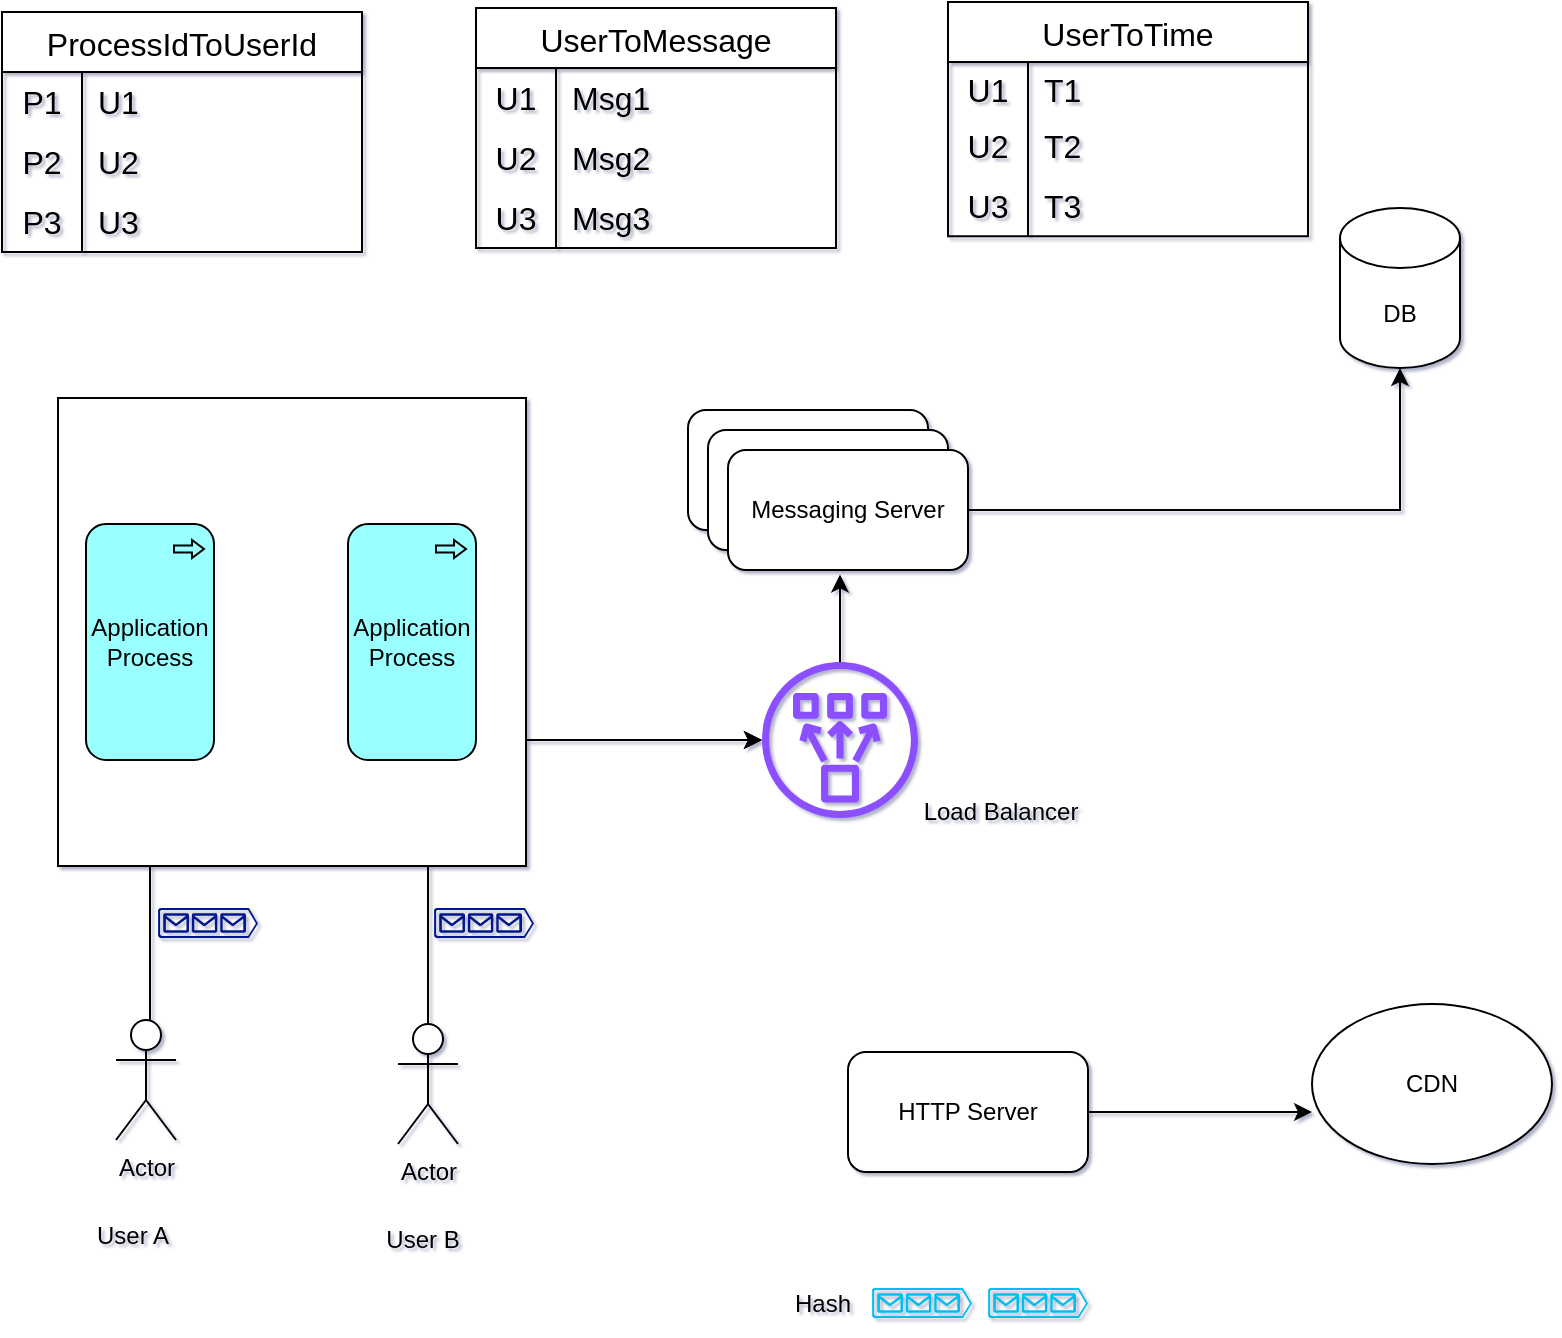 <mxfile version="22.1.22" type="embed">
  <diagram name="Page-1" id="WByc4Sx8p1ktMYoHcPtP">
    <mxGraphModel dx="704" dy="519" grid="0" gridSize="10" guides="1" tooltips="1" connect="1" arrows="1" fold="1" page="1" pageScale="1" pageWidth="850" pageHeight="1100" background="none" math="0" shadow="1">
      <root>
        <mxCell id="0" />
        <mxCell id="1" parent="0" />
        <mxCell id="EmcY0vaI4UG_KnFicqo--9" style="edgeStyle=orthogonalEdgeStyle;rounded=0;orthogonalLoop=1;jettySize=auto;html=1;" parent="1" source="EmcY0vaI4UG_KnFicqo--1" target="EmcY0vaI4UG_KnFicqo--7" edge="1">
          <mxGeometry relative="1" as="geometry">
            <Array as="points">
              <mxPoint x="89" y="697" />
              <mxPoint x="89" y="501" />
            </Array>
          </mxGeometry>
        </mxCell>
        <mxCell id="EmcY0vaI4UG_KnFicqo--1" value="Actor" style="shape=umlActor;verticalLabelPosition=bottom;verticalAlign=top;html=1;outlineConnect=0;" parent="1" vertex="1">
          <mxGeometry x="72" y="641" width="30" height="60" as="geometry" />
        </mxCell>
        <mxCell id="EmcY0vaI4UG_KnFicqo--10" style="edgeStyle=orthogonalEdgeStyle;rounded=0;orthogonalLoop=1;jettySize=auto;html=1;" parent="1" source="EmcY0vaI4UG_KnFicqo--2" target="EmcY0vaI4UG_KnFicqo--7" edge="1">
          <mxGeometry relative="1" as="geometry">
            <Array as="points">
              <mxPoint x="228" y="616" />
              <mxPoint x="228" y="501" />
            </Array>
          </mxGeometry>
        </mxCell>
        <mxCell id="EmcY0vaI4UG_KnFicqo--2" value="Actor" style="shape=umlActor;verticalLabelPosition=bottom;verticalAlign=top;html=1;outlineConnect=0;" parent="1" vertex="1">
          <mxGeometry x="213" y="643" width="30" height="60" as="geometry" />
        </mxCell>
        <mxCell id="EmcY0vaI4UG_KnFicqo--4" value="" style="rounded=1;whiteSpace=wrap;html=1;" parent="1" vertex="1">
          <mxGeometry x="358" y="336" width="120" height="60" as="geometry" />
        </mxCell>
        <mxCell id="EmcY0vaI4UG_KnFicqo--5" value="" style="rounded=1;whiteSpace=wrap;html=1;" parent="1" vertex="1">
          <mxGeometry x="368" y="346" width="120" height="60" as="geometry" />
        </mxCell>
        <mxCell id="EmcY0vaI4UG_KnFicqo--6" value="Messaging Server" style="rounded=1;whiteSpace=wrap;html=1;" parent="1" vertex="1">
          <mxGeometry x="378" y="356" width="120" height="60" as="geometry" />
        </mxCell>
        <mxCell id="EmcY0vaI4UG_KnFicqo--11" style="edgeStyle=orthogonalEdgeStyle;rounded=0;orthogonalLoop=1;jettySize=auto;html=1;" parent="1" source="EmcY0vaI4UG_KnFicqo--7" edge="1">
          <mxGeometry relative="1" as="geometry">
            <mxPoint x="434" y="418.2" as="targetPoint" />
          </mxGeometry>
        </mxCell>
        <mxCell id="EmcY0vaI4UG_KnFicqo--7" value="" style="sketch=0;outlineConnect=0;fontColor=#232F3E;gradientColor=none;fillColor=#8C4FFF;strokeColor=none;dashed=0;verticalLabelPosition=bottom;verticalAlign=top;align=center;html=1;fontSize=12;fontStyle=0;aspect=fixed;pointerEvents=1;shape=mxgraph.aws4.network_load_balancer;rotation=-90;" parent="1" vertex="1">
          <mxGeometry x="395" y="462" width="78" height="78" as="geometry" />
        </mxCell>
        <mxCell id="EmcY0vaI4UG_KnFicqo--12" value="Load Balancer" style="text;html=1;align=center;verticalAlign=middle;resizable=0;points=[];autosize=1;strokeColor=none;fillColor=none;" parent="1" vertex="1">
          <mxGeometry x="466" y="524" width="95" height="26" as="geometry" />
        </mxCell>
        <mxCell id="EmcY0vaI4UG_KnFicqo--13" value="User A" style="text;html=1;align=center;verticalAlign=middle;resizable=0;points=[];autosize=1;strokeColor=none;fillColor=none;" parent="1" vertex="1">
          <mxGeometry x="53" y="736" width="54" height="26" as="geometry" />
        </mxCell>
        <mxCell id="EmcY0vaI4UG_KnFicqo--14" value="User B" style="text;html=1;align=center;verticalAlign=middle;resizable=0;points=[];autosize=1;strokeColor=none;fillColor=none;" parent="1" vertex="1">
          <mxGeometry x="197" y="738" width="55" height="26" as="geometry" />
        </mxCell>
        <mxCell id="EmcY0vaI4UG_KnFicqo--15" value="DB" style="shape=cylinder3;whiteSpace=wrap;html=1;boundedLbl=1;backgroundOutline=1;size=15;" parent="1" vertex="1">
          <mxGeometry x="684" y="235" width="60" height="80" as="geometry" />
        </mxCell>
        <mxCell id="EmcY0vaI4UG_KnFicqo--16" style="edgeStyle=orthogonalEdgeStyle;rounded=0;orthogonalLoop=1;jettySize=auto;html=1;entryX=0.5;entryY=1;entryDx=0;entryDy=0;entryPerimeter=0;" parent="1" source="EmcY0vaI4UG_KnFicqo--6" target="EmcY0vaI4UG_KnFicqo--15" edge="1">
          <mxGeometry relative="1" as="geometry" />
        </mxCell>
        <mxCell id="EmcY0vaI4UG_KnFicqo--17" value="ProcessIdToUserId" style="shape=table;startSize=30;container=1;collapsible=0;childLayout=tableLayout;fixedRows=1;rowLines=0;fontStyle=0;strokeColor=default;fontSize=16;" parent="1" vertex="1">
          <mxGeometry x="15" y="137" width="180" height="120" as="geometry" />
        </mxCell>
        <mxCell id="EmcY0vaI4UG_KnFicqo--18" value="" style="shape=tableRow;horizontal=0;startSize=0;swimlaneHead=0;swimlaneBody=0;top=0;left=0;bottom=0;right=0;collapsible=0;dropTarget=0;fillColor=none;points=[[0,0.5],[1,0.5]];portConstraint=eastwest;strokeColor=inherit;fontSize=16;" parent="EmcY0vaI4UG_KnFicqo--17" vertex="1">
          <mxGeometry y="30" width="180" height="30" as="geometry" />
        </mxCell>
        <mxCell id="EmcY0vaI4UG_KnFicqo--19" value="P1" style="shape=partialRectangle;html=1;whiteSpace=wrap;connectable=0;fillColor=none;top=0;left=0;bottom=0;right=0;overflow=hidden;pointerEvents=1;strokeColor=inherit;fontSize=16;" parent="EmcY0vaI4UG_KnFicqo--18" vertex="1">
          <mxGeometry width="40" height="30" as="geometry">
            <mxRectangle width="40" height="30" as="alternateBounds" />
          </mxGeometry>
        </mxCell>
        <mxCell id="EmcY0vaI4UG_KnFicqo--20" value="U1" style="shape=partialRectangle;html=1;whiteSpace=wrap;connectable=0;fillColor=none;top=0;left=0;bottom=0;right=0;align=left;spacingLeft=6;overflow=hidden;strokeColor=inherit;fontSize=16;" parent="EmcY0vaI4UG_KnFicqo--18" vertex="1">
          <mxGeometry x="40" width="140" height="30" as="geometry">
            <mxRectangle width="140" height="30" as="alternateBounds" />
          </mxGeometry>
        </mxCell>
        <mxCell id="EmcY0vaI4UG_KnFicqo--21" value="" style="shape=tableRow;horizontal=0;startSize=0;swimlaneHead=0;swimlaneBody=0;top=0;left=0;bottom=0;right=0;collapsible=0;dropTarget=0;fillColor=none;points=[[0,0.5],[1,0.5]];portConstraint=eastwest;strokeColor=inherit;fontSize=16;" parent="EmcY0vaI4UG_KnFicqo--17" vertex="1">
          <mxGeometry y="60" width="180" height="30" as="geometry" />
        </mxCell>
        <mxCell id="EmcY0vaI4UG_KnFicqo--22" value="P2" style="shape=partialRectangle;html=1;whiteSpace=wrap;connectable=0;fillColor=none;top=0;left=0;bottom=0;right=0;overflow=hidden;strokeColor=inherit;fontSize=16;" parent="EmcY0vaI4UG_KnFicqo--21" vertex="1">
          <mxGeometry width="40" height="30" as="geometry">
            <mxRectangle width="40" height="30" as="alternateBounds" />
          </mxGeometry>
        </mxCell>
        <mxCell id="EmcY0vaI4UG_KnFicqo--23" value="U2" style="shape=partialRectangle;html=1;whiteSpace=wrap;connectable=0;fillColor=none;top=0;left=0;bottom=0;right=0;align=left;spacingLeft=6;overflow=hidden;strokeColor=inherit;fontSize=16;" parent="EmcY0vaI4UG_KnFicqo--21" vertex="1">
          <mxGeometry x="40" width="140" height="30" as="geometry">
            <mxRectangle width="140" height="30" as="alternateBounds" />
          </mxGeometry>
        </mxCell>
        <mxCell id="EmcY0vaI4UG_KnFicqo--24" value="" style="shape=tableRow;horizontal=0;startSize=0;swimlaneHead=0;swimlaneBody=0;top=0;left=0;bottom=0;right=0;collapsible=0;dropTarget=0;fillColor=none;points=[[0,0.5],[1,0.5]];portConstraint=eastwest;strokeColor=inherit;fontSize=16;" parent="EmcY0vaI4UG_KnFicqo--17" vertex="1">
          <mxGeometry y="90" width="180" height="30" as="geometry" />
        </mxCell>
        <mxCell id="EmcY0vaI4UG_KnFicqo--25" value="P3" style="shape=partialRectangle;html=1;whiteSpace=wrap;connectable=0;fillColor=none;top=0;left=0;bottom=0;right=0;overflow=hidden;strokeColor=inherit;fontSize=16;" parent="EmcY0vaI4UG_KnFicqo--24" vertex="1">
          <mxGeometry width="40" height="30" as="geometry">
            <mxRectangle width="40" height="30" as="alternateBounds" />
          </mxGeometry>
        </mxCell>
        <mxCell id="EmcY0vaI4UG_KnFicqo--26" value="U3" style="shape=partialRectangle;html=1;whiteSpace=wrap;connectable=0;fillColor=none;top=0;left=0;bottom=0;right=0;align=left;spacingLeft=6;overflow=hidden;strokeColor=inherit;fontSize=16;" parent="EmcY0vaI4UG_KnFicqo--24" vertex="1">
          <mxGeometry x="40" width="140" height="30" as="geometry">
            <mxRectangle width="140" height="30" as="alternateBounds" />
          </mxGeometry>
        </mxCell>
        <mxCell id="EmcY0vaI4UG_KnFicqo--27" value="UserToMessage" style="shape=table;startSize=30;container=1;collapsible=0;childLayout=tableLayout;fixedRows=1;rowLines=0;fontStyle=0;strokeColor=default;fontSize=16;" parent="1" vertex="1">
          <mxGeometry x="252" y="135" width="180" height="120" as="geometry" />
        </mxCell>
        <mxCell id="EmcY0vaI4UG_KnFicqo--28" value="" style="shape=tableRow;horizontal=0;startSize=0;swimlaneHead=0;swimlaneBody=0;top=0;left=0;bottom=0;right=0;collapsible=0;dropTarget=0;fillColor=none;points=[[0,0.5],[1,0.5]];portConstraint=eastwest;strokeColor=inherit;fontSize=16;" parent="EmcY0vaI4UG_KnFicqo--27" vertex="1">
          <mxGeometry y="30" width="180" height="30" as="geometry" />
        </mxCell>
        <mxCell id="EmcY0vaI4UG_KnFicqo--29" value="U1" style="shape=partialRectangle;html=1;whiteSpace=wrap;connectable=0;fillColor=none;top=0;left=0;bottom=0;right=0;overflow=hidden;pointerEvents=1;strokeColor=inherit;fontSize=16;" parent="EmcY0vaI4UG_KnFicqo--28" vertex="1">
          <mxGeometry width="40" height="30" as="geometry">
            <mxRectangle width="40" height="30" as="alternateBounds" />
          </mxGeometry>
        </mxCell>
        <mxCell id="EmcY0vaI4UG_KnFicqo--30" value="Msg1" style="shape=partialRectangle;html=1;whiteSpace=wrap;connectable=0;fillColor=none;top=0;left=0;bottom=0;right=0;align=left;spacingLeft=6;overflow=hidden;strokeColor=inherit;fontSize=16;" parent="EmcY0vaI4UG_KnFicqo--28" vertex="1">
          <mxGeometry x="40" width="140" height="30" as="geometry">
            <mxRectangle width="140" height="30" as="alternateBounds" />
          </mxGeometry>
        </mxCell>
        <mxCell id="EmcY0vaI4UG_KnFicqo--31" value="" style="shape=tableRow;horizontal=0;startSize=0;swimlaneHead=0;swimlaneBody=0;top=0;left=0;bottom=0;right=0;collapsible=0;dropTarget=0;fillColor=none;points=[[0,0.5],[1,0.5]];portConstraint=eastwest;strokeColor=inherit;fontSize=16;" parent="EmcY0vaI4UG_KnFicqo--27" vertex="1">
          <mxGeometry y="60" width="180" height="30" as="geometry" />
        </mxCell>
        <mxCell id="EmcY0vaI4UG_KnFicqo--32" value="U2" style="shape=partialRectangle;html=1;whiteSpace=wrap;connectable=0;fillColor=none;top=0;left=0;bottom=0;right=0;overflow=hidden;strokeColor=inherit;fontSize=16;" parent="EmcY0vaI4UG_KnFicqo--31" vertex="1">
          <mxGeometry width="40" height="30" as="geometry">
            <mxRectangle width="40" height="30" as="alternateBounds" />
          </mxGeometry>
        </mxCell>
        <mxCell id="EmcY0vaI4UG_KnFicqo--33" value="Msg2" style="shape=partialRectangle;html=1;whiteSpace=wrap;connectable=0;fillColor=none;top=0;left=0;bottom=0;right=0;align=left;spacingLeft=6;overflow=hidden;strokeColor=inherit;fontSize=16;" parent="EmcY0vaI4UG_KnFicqo--31" vertex="1">
          <mxGeometry x="40" width="140" height="30" as="geometry">
            <mxRectangle width="140" height="30" as="alternateBounds" />
          </mxGeometry>
        </mxCell>
        <mxCell id="EmcY0vaI4UG_KnFicqo--34" value="" style="shape=tableRow;horizontal=0;startSize=0;swimlaneHead=0;swimlaneBody=0;top=0;left=0;bottom=0;right=0;collapsible=0;dropTarget=0;fillColor=none;points=[[0,0.5],[1,0.5]];portConstraint=eastwest;strokeColor=inherit;fontSize=16;" parent="EmcY0vaI4UG_KnFicqo--27" vertex="1">
          <mxGeometry y="90" width="180" height="30" as="geometry" />
        </mxCell>
        <mxCell id="EmcY0vaI4UG_KnFicqo--35" value="U3" style="shape=partialRectangle;html=1;whiteSpace=wrap;connectable=0;fillColor=none;top=0;left=0;bottom=0;right=0;overflow=hidden;strokeColor=inherit;fontSize=16;" parent="EmcY0vaI4UG_KnFicqo--34" vertex="1">
          <mxGeometry width="40" height="30" as="geometry">
            <mxRectangle width="40" height="30" as="alternateBounds" />
          </mxGeometry>
        </mxCell>
        <mxCell id="EmcY0vaI4UG_KnFicqo--36" value="Msg3" style="shape=partialRectangle;html=1;whiteSpace=wrap;connectable=0;fillColor=none;top=0;left=0;bottom=0;right=0;align=left;spacingLeft=6;overflow=hidden;strokeColor=inherit;fontSize=16;" parent="EmcY0vaI4UG_KnFicqo--34" vertex="1">
          <mxGeometry x="40" width="140" height="30" as="geometry">
            <mxRectangle width="140" height="30" as="alternateBounds" />
          </mxGeometry>
        </mxCell>
        <mxCell id="EmcY0vaI4UG_KnFicqo--37" value="" style="whiteSpace=wrap;html=1;aspect=fixed;" parent="1" vertex="1">
          <mxGeometry x="43" y="330" width="234" height="234" as="geometry" />
        </mxCell>
        <mxCell id="EmcY0vaI4UG_KnFicqo--39" value="Application Process" style="html=1;outlineConnect=0;whiteSpace=wrap;fillColor=#99ffff;shape=mxgraph.archimate3.application;appType=proc;archiType=rounded;" parent="1" vertex="1">
          <mxGeometry x="57" y="393" width="64" height="118" as="geometry" />
        </mxCell>
        <mxCell id="EmcY0vaI4UG_KnFicqo--40" value="Application Process" style="html=1;outlineConnect=0;whiteSpace=wrap;fillColor=#99ffff;shape=mxgraph.archimate3.application;appType=proc;archiType=rounded;" parent="1" vertex="1">
          <mxGeometry x="188" y="393" width="64" height="118" as="geometry" />
        </mxCell>
        <mxCell id="EmcY0vaI4UG_KnFicqo--47" value="" style="sketch=0;aspect=fixed;pointerEvents=1;shadow=0;dashed=0;html=1;strokeColor=none;labelPosition=center;verticalLabelPosition=bottom;verticalAlign=top;align=center;fillColor=#00188D;shape=mxgraph.azure.queue_generic" parent="1" vertex="1">
          <mxGeometry x="93" y="585" width="50" height="15" as="geometry" />
        </mxCell>
        <mxCell id="EmcY0vaI4UG_KnFicqo--48" value="" style="sketch=0;aspect=fixed;pointerEvents=1;shadow=0;dashed=0;html=1;strokeColor=none;labelPosition=center;verticalLabelPosition=bottom;verticalAlign=top;align=center;fillColor=#00188D;shape=mxgraph.azure.queue_generic" parent="1" vertex="1">
          <mxGeometry x="231" y="585" width="50" height="15" as="geometry" />
        </mxCell>
        <mxCell id="EmcY0vaI4UG_KnFicqo--49" value="UserToTime" style="shape=table;startSize=30;container=1;collapsible=0;childLayout=tableLayout;fixedRows=1;rowLines=0;fontStyle=0;strokeColor=default;fontSize=16;" parent="1" vertex="1">
          <mxGeometry x="488" y="132" width="180" height="117.15" as="geometry" />
        </mxCell>
        <mxCell id="EmcY0vaI4UG_KnFicqo--50" value="" style="shape=tableRow;horizontal=0;startSize=0;swimlaneHead=0;swimlaneBody=0;top=0;left=0;bottom=0;right=0;collapsible=0;dropTarget=0;fillColor=none;points=[[0,0.5],[1,0.5]];portConstraint=eastwest;strokeColor=inherit;fontSize=16;" parent="EmcY0vaI4UG_KnFicqo--49" vertex="1">
          <mxGeometry y="30" width="180" height="27" as="geometry" />
        </mxCell>
        <mxCell id="EmcY0vaI4UG_KnFicqo--51" value="U1" style="shape=partialRectangle;html=1;whiteSpace=wrap;connectable=0;fillColor=none;top=0;left=0;bottom=0;right=0;overflow=hidden;pointerEvents=1;strokeColor=inherit;fontSize=16;" parent="EmcY0vaI4UG_KnFicqo--50" vertex="1">
          <mxGeometry width="40" height="27" as="geometry">
            <mxRectangle width="40" height="27" as="alternateBounds" />
          </mxGeometry>
        </mxCell>
        <mxCell id="EmcY0vaI4UG_KnFicqo--52" value="T1" style="shape=partialRectangle;html=1;whiteSpace=wrap;connectable=0;fillColor=none;top=0;left=0;bottom=0;right=0;align=left;spacingLeft=6;overflow=hidden;strokeColor=inherit;fontSize=16;" parent="EmcY0vaI4UG_KnFicqo--50" vertex="1">
          <mxGeometry x="40" width="140" height="27" as="geometry">
            <mxRectangle width="140" height="27" as="alternateBounds" />
          </mxGeometry>
        </mxCell>
        <mxCell id="EmcY0vaI4UG_KnFicqo--53" value="" style="shape=tableRow;horizontal=0;startSize=0;swimlaneHead=0;swimlaneBody=0;top=0;left=0;bottom=0;right=0;collapsible=0;dropTarget=0;fillColor=none;points=[[0,0.5],[1,0.5]];portConstraint=eastwest;strokeColor=inherit;fontSize=16;" parent="EmcY0vaI4UG_KnFicqo--49" vertex="1">
          <mxGeometry y="57" width="180" height="30" as="geometry" />
        </mxCell>
        <mxCell id="EmcY0vaI4UG_KnFicqo--54" value="U2" style="shape=partialRectangle;html=1;whiteSpace=wrap;connectable=0;fillColor=none;top=0;left=0;bottom=0;right=0;overflow=hidden;strokeColor=inherit;fontSize=16;" parent="EmcY0vaI4UG_KnFicqo--53" vertex="1">
          <mxGeometry width="40" height="30" as="geometry">
            <mxRectangle width="40" height="30" as="alternateBounds" />
          </mxGeometry>
        </mxCell>
        <mxCell id="EmcY0vaI4UG_KnFicqo--55" value="T2" style="shape=partialRectangle;html=1;whiteSpace=wrap;connectable=0;fillColor=none;top=0;left=0;bottom=0;right=0;align=left;spacingLeft=6;overflow=hidden;strokeColor=inherit;fontSize=16;" parent="EmcY0vaI4UG_KnFicqo--53" vertex="1">
          <mxGeometry x="40" width="140" height="30" as="geometry">
            <mxRectangle width="140" height="30" as="alternateBounds" />
          </mxGeometry>
        </mxCell>
        <mxCell id="EmcY0vaI4UG_KnFicqo--56" value="" style="shape=tableRow;horizontal=0;startSize=0;swimlaneHead=0;swimlaneBody=0;top=0;left=0;bottom=0;right=0;collapsible=0;dropTarget=0;fillColor=none;points=[[0,0.5],[1,0.5]];portConstraint=eastwest;strokeColor=inherit;fontSize=16;" parent="EmcY0vaI4UG_KnFicqo--49" vertex="1">
          <mxGeometry y="87" width="180" height="30" as="geometry" />
        </mxCell>
        <mxCell id="EmcY0vaI4UG_KnFicqo--57" value="U3" style="shape=partialRectangle;html=1;whiteSpace=wrap;connectable=0;fillColor=none;top=0;left=0;bottom=0;right=0;overflow=hidden;strokeColor=inherit;fontSize=16;" parent="EmcY0vaI4UG_KnFicqo--56" vertex="1">
          <mxGeometry width="40" height="30" as="geometry">
            <mxRectangle width="40" height="30" as="alternateBounds" />
          </mxGeometry>
        </mxCell>
        <mxCell id="EmcY0vaI4UG_KnFicqo--58" value="T3" style="shape=partialRectangle;html=1;whiteSpace=wrap;connectable=0;fillColor=none;top=0;left=0;bottom=0;right=0;align=left;spacingLeft=6;overflow=hidden;strokeColor=inherit;fontSize=16;" parent="EmcY0vaI4UG_KnFicqo--56" vertex="1">
          <mxGeometry x="40" width="140" height="30" as="geometry">
            <mxRectangle width="140" height="30" as="alternateBounds" />
          </mxGeometry>
        </mxCell>
        <mxCell id="EmcY0vaI4UG_KnFicqo--59" value="HTTP Server" style="rounded=1;whiteSpace=wrap;html=1;" parent="1" vertex="1">
          <mxGeometry x="438" y="657" width="120" height="60" as="geometry" />
        </mxCell>
        <mxCell id="EmcY0vaI4UG_KnFicqo--60" value="CDN" style="ellipse;whiteSpace=wrap;html=1;" parent="1" vertex="1">
          <mxGeometry x="670" y="633" width="120" height="80" as="geometry" />
        </mxCell>
        <mxCell id="EmcY0vaI4UG_KnFicqo--61" style="edgeStyle=orthogonalEdgeStyle;rounded=0;orthogonalLoop=1;jettySize=auto;html=1;entryX=0;entryY=0.675;entryDx=0;entryDy=0;entryPerimeter=0;" parent="1" source="EmcY0vaI4UG_KnFicqo--59" target="EmcY0vaI4UG_KnFicqo--60" edge="1">
          <mxGeometry relative="1" as="geometry" />
        </mxCell>
        <mxCell id="EmcY0vaI4UG_KnFicqo--62" value="" style="verticalLabelPosition=bottom;html=1;verticalAlign=top;align=center;strokeColor=none;fillColor=#00BEF2;shape=mxgraph.azure.queue_generic;pointerEvents=1;" parent="1" vertex="1">
          <mxGeometry x="450" y="775" width="50" height="15" as="geometry" />
        </mxCell>
        <mxCell id="EmcY0vaI4UG_KnFicqo--63" value="" style="verticalLabelPosition=bottom;html=1;verticalAlign=top;align=center;strokeColor=none;fillColor=#00BEF2;shape=mxgraph.azure.queue_generic;pointerEvents=1;" parent="1" vertex="1">
          <mxGeometry x="508" y="775" width="50" height="15" as="geometry" />
        </mxCell>
        <mxCell id="EmcY0vaI4UG_KnFicqo--65" value="Hash" style="text;html=1;align=center;verticalAlign=middle;resizable=0;points=[];autosize=1;strokeColor=none;fillColor=none;" parent="1" vertex="1">
          <mxGeometry x="402" y="769.5" width="46" height="26" as="geometry" />
        </mxCell>
      </root>
    </mxGraphModel>
  </diagram>
</mxfile>
